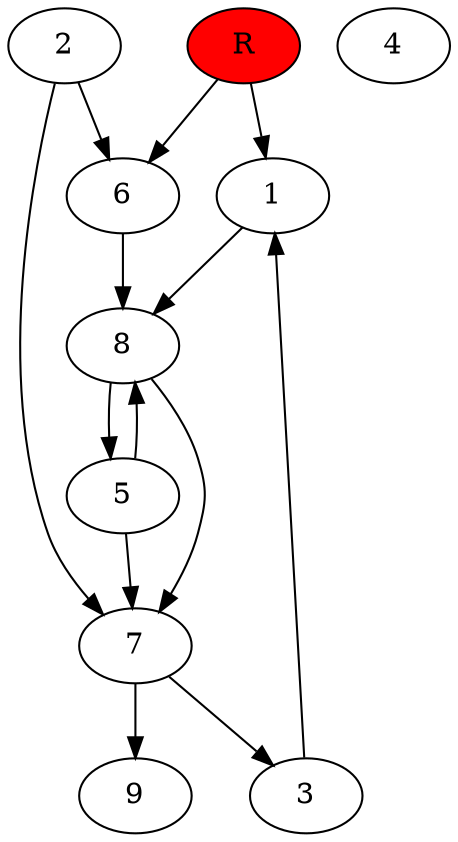 digraph prb38711 {
	1
	2
	3
	4
	5
	6
	7
	8
	R [fillcolor="#ff0000" style=filled]
	1 -> 8
	2 -> 6
	2 -> 7
	3 -> 1
	5 -> 7
	5 -> 8
	6 -> 8
	7 -> 3
	7 -> 9
	8 -> 5
	8 -> 7
	R -> 1
	R -> 6
}

